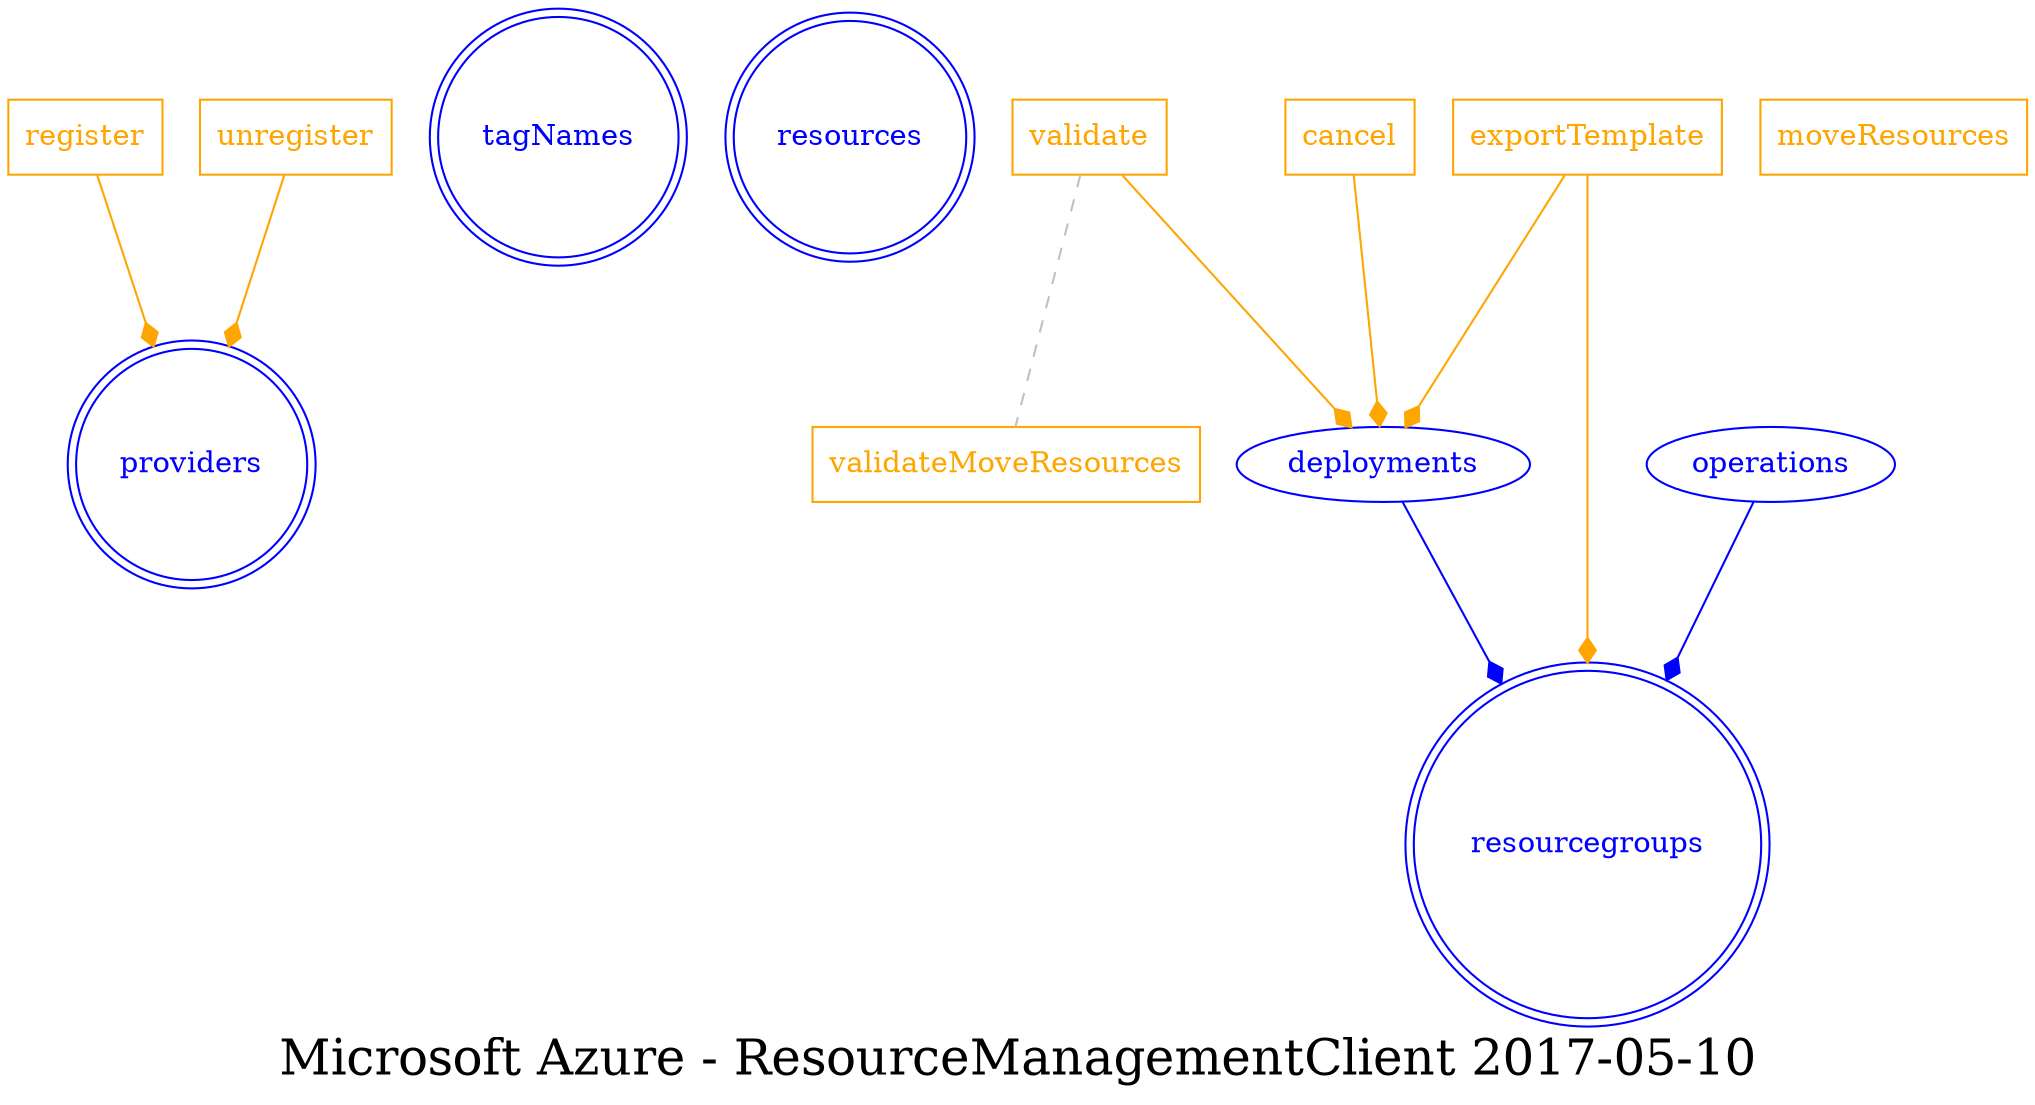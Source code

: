 digraph LexiconGraph {
graph[label="Microsoft Azure - ResourceManagementClient 2017-05-10", fontsize=24]
splines=true
"providers" [color=blue, fontcolor=blue, shape=doublecircle]
"tagNames" [color=blue, fontcolor=blue, shape=doublecircle]
"resources" [color=blue, fontcolor=blue, shape=doublecircle]
"resourcegroups" [color=blue, fontcolor=blue, shape=doublecircle]
"register" [color=orange, fontcolor=orange, shape=box]
"register" -> "providers" [color=orange, fontcolor=orange, arrowhead=diamond, arrowtail=none]
"unregister" [color=orange, fontcolor=orange, shape=box]
"unregister" -> "providers" [color=orange, fontcolor=orange, arrowhead=diamond, arrowtail=none]
"validateMoveResources" [color=orange, fontcolor=orange, shape=box]
"validate" -> "validateMoveResources" [color=grey, fontcolor=grey, arrowhead=none, arrowtail=none, style=dashed]
"moveResources" [color=orange, fontcolor=orange, shape=box]
"deployments" -> "resourcegroups" [color=blue, fontcolor=blue, arrowhead=diamond, arrowtail=none]
"deployments" [color=blue, fontcolor=blue, shape=ellipse]
"cancel" [color=orange, fontcolor=orange, shape=box]
"cancel" -> "deployments" [color=orange, fontcolor=orange, arrowhead=diamond, arrowtail=none]
"validate" [color=orange, fontcolor=orange, shape=box]
"validate" -> "deployments" [color=orange, fontcolor=orange, arrowhead=diamond, arrowtail=none]
"exportTemplate" [color=orange, fontcolor=orange, shape=box]
"exportTemplate" -> "deployments" [color=orange, fontcolor=orange, arrowhead=diamond, arrowtail=none]
"operations" -> "resourcegroups" [color=blue, fontcolor=blue, arrowhead=diamond, arrowtail=none]
"operations" [color=blue, fontcolor=blue, shape=ellipse]
"exportTemplate" -> "resourcegroups" [color=orange, fontcolor=orange, arrowhead=diamond, arrowtail=none]
}

